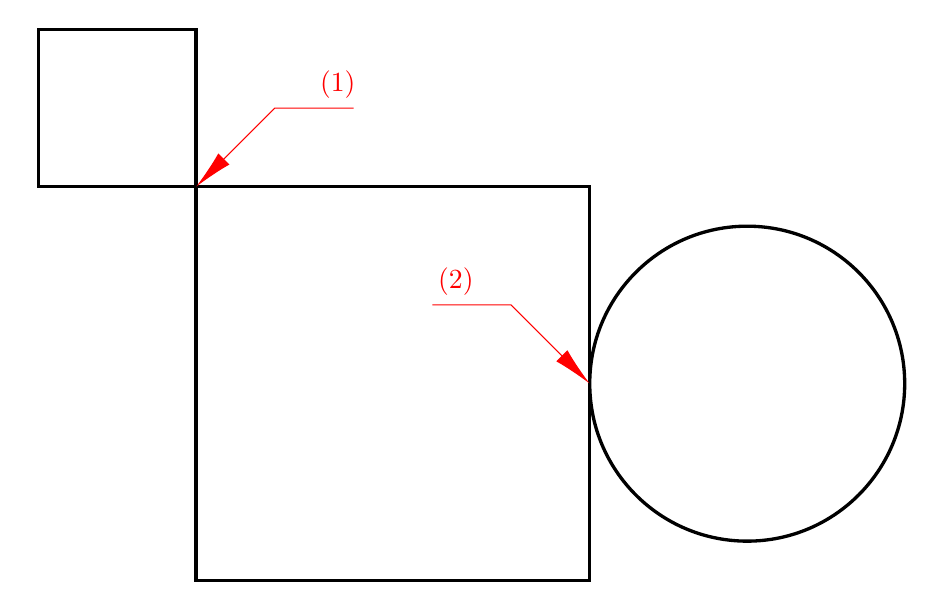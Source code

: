 \usetikzlibrary{arrows.meta}
\begin{tikzpicture}[scale=1]

\draw[very thick] (0,0) rectangle (5,5);
\draw[very thick](7,2.5) circle (2);
\draw[very thick] (0,5) rectangle (-2,7);

\draw[red,{Latex[red,length=5mm,width=2mm]}-] (0,5) -- (1,6) -- (2,6);
\draw[red,{Latex[red,length=5mm,width=2mm]}-] (5,2.5) -- (4,3.5) -- (3,3.5);
\node[red,anchor=south] (1) at (1.8,6) {(1)};
\node[red,anchor=south] (2) at (3.3,3.5) {(2)};

\end{tikzpicture}
